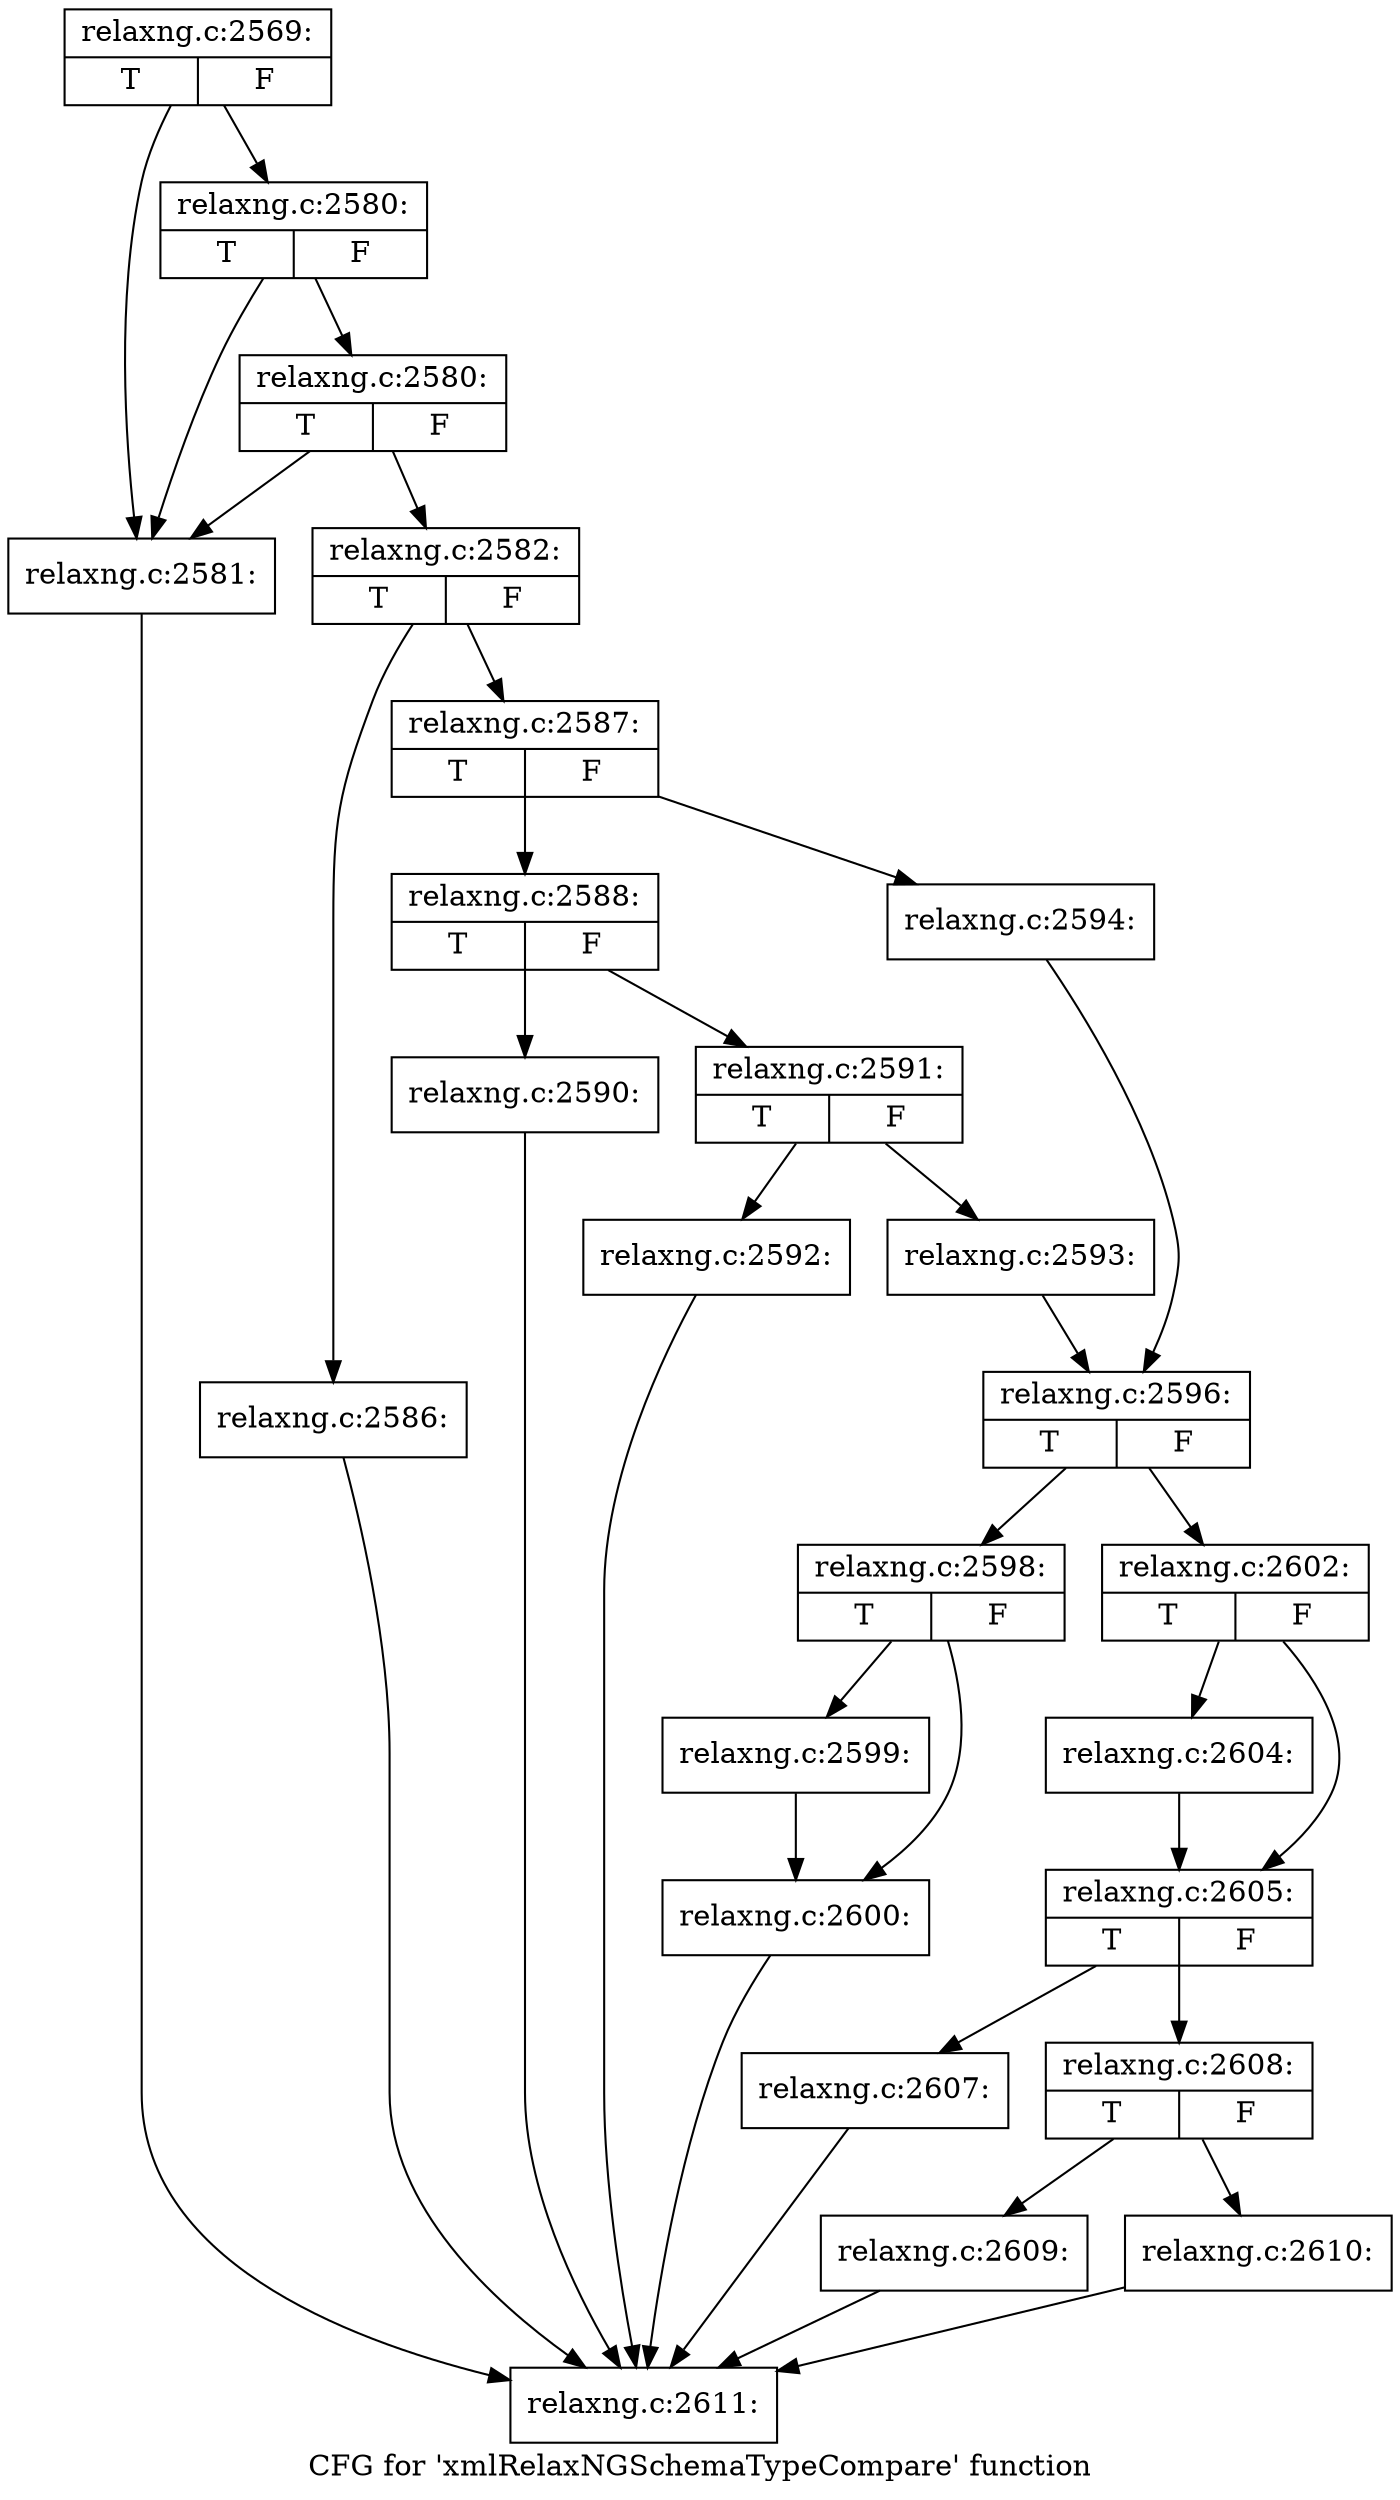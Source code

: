 digraph "CFG for 'xmlRelaxNGSchemaTypeCompare' function" {
	label="CFG for 'xmlRelaxNGSchemaTypeCompare' function";

	Node0x3b29500 [shape=record,label="{relaxng.c:2569:|{<s0>T|<s1>F}}"];
	Node0x3b29500 -> Node0x3b2f800;
	Node0x3b29500 -> Node0x3b2f920;
	Node0x3b2f920 [shape=record,label="{relaxng.c:2580:|{<s0>T|<s1>F}}"];
	Node0x3b2f920 -> Node0x3b2f800;
	Node0x3b2f920 -> Node0x3b2f8a0;
	Node0x3b2f8a0 [shape=record,label="{relaxng.c:2580:|{<s0>T|<s1>F}}"];
	Node0x3b2f8a0 -> Node0x3b2f800;
	Node0x3b2f8a0 -> Node0x3b2f850;
	Node0x3b2f800 [shape=record,label="{relaxng.c:2581:}"];
	Node0x3b2f800 -> Node0x3b299a0;
	Node0x3b2f850 [shape=record,label="{relaxng.c:2582:|{<s0>T|<s1>F}}"];
	Node0x3b2f850 -> Node0x3b304e0;
	Node0x3b2f850 -> Node0x3b30530;
	Node0x3b304e0 [shape=record,label="{relaxng.c:2586:}"];
	Node0x3b304e0 -> Node0x3b299a0;
	Node0x3b30530 [shape=record,label="{relaxng.c:2587:|{<s0>T|<s1>F}}"];
	Node0x3b30530 -> Node0x3b309f0;
	Node0x3b30530 -> Node0x3b30a90;
	Node0x3b309f0 [shape=record,label="{relaxng.c:2588:|{<s0>T|<s1>F}}"];
	Node0x3b309f0 -> Node0x3b311e0;
	Node0x3b309f0 -> Node0x3b31230;
	Node0x3b311e0 [shape=record,label="{relaxng.c:2590:}"];
	Node0x3b311e0 -> Node0x3b299a0;
	Node0x3b31230 [shape=record,label="{relaxng.c:2591:|{<s0>T|<s1>F}}"];
	Node0x3b31230 -> Node0x3b316f0;
	Node0x3b31230 -> Node0x3b31740;
	Node0x3b316f0 [shape=record,label="{relaxng.c:2592:}"];
	Node0x3b316f0 -> Node0x3b299a0;
	Node0x3b31740 [shape=record,label="{relaxng.c:2593:}"];
	Node0x3b31740 -> Node0x3b30a40;
	Node0x3b30a90 [shape=record,label="{relaxng.c:2594:}"];
	Node0x3b30a90 -> Node0x3b30a40;
	Node0x3b30a40 [shape=record,label="{relaxng.c:2596:|{<s0>T|<s1>F}}"];
	Node0x3b30a40 -> Node0x3b32410;
	Node0x3b30a40 -> Node0x3b32460;
	Node0x3b32410 [shape=record,label="{relaxng.c:2598:|{<s0>T|<s1>F}}"];
	Node0x3b32410 -> Node0x3b32820;
	Node0x3b32410 -> Node0x3b32870;
	Node0x3b32820 [shape=record,label="{relaxng.c:2599:}"];
	Node0x3b32820 -> Node0x3b32870;
	Node0x3b32870 [shape=record,label="{relaxng.c:2600:}"];
	Node0x3b32870 -> Node0x3b299a0;
	Node0x3b32460 [shape=record,label="{relaxng.c:2602:|{<s0>T|<s1>F}}"];
	Node0x3b32460 -> Node0x3b33420;
	Node0x3b32460 -> Node0x3b33df0;
	Node0x3b33420 [shape=record,label="{relaxng.c:2604:}"];
	Node0x3b33420 -> Node0x3b33df0;
	Node0x3b33df0 [shape=record,label="{relaxng.c:2605:|{<s0>T|<s1>F}}"];
	Node0x3b33df0 -> Node0x3b342b0;
	Node0x3b33df0 -> Node0x3b34300;
	Node0x3b342b0 [shape=record,label="{relaxng.c:2607:}"];
	Node0x3b342b0 -> Node0x3b299a0;
	Node0x3b34300 [shape=record,label="{relaxng.c:2608:|{<s0>T|<s1>F}}"];
	Node0x3b34300 -> Node0x3b34720;
	Node0x3b34300 -> Node0x3b34770;
	Node0x3b34720 [shape=record,label="{relaxng.c:2609:}"];
	Node0x3b34720 -> Node0x3b299a0;
	Node0x3b34770 [shape=record,label="{relaxng.c:2610:}"];
	Node0x3b34770 -> Node0x3b299a0;
	Node0x3b299a0 [shape=record,label="{relaxng.c:2611:}"];
}
